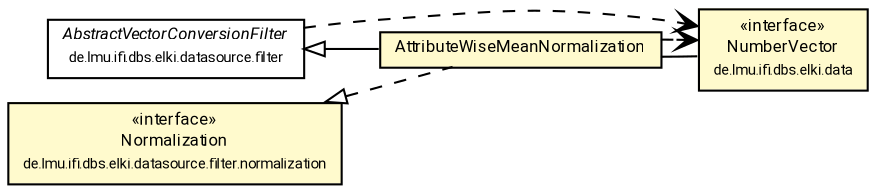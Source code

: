 #!/usr/local/bin/dot
#
# Class diagram 
# Generated by UMLGraph version R5_7_2-60-g0e99a6 (http://www.spinellis.gr/umlgraph/)
#

digraph G {
	graph [fontnames="svg"]
	edge [fontname="Roboto",fontsize=7,labelfontname="Roboto",labelfontsize=7,color="black"];
	node [fontname="Roboto",fontcolor="black",fontsize=8,shape=plaintext,margin=0,width=0,height=0];
	nodesep=0.15;
	ranksep=0.25;
	rankdir=LR;
	// de.lmu.ifi.dbs.elki.data.NumberVector
	c1720612 [label=<<table title="de.lmu.ifi.dbs.elki.data.NumberVector" border="0" cellborder="1" cellspacing="0" cellpadding="2" bgcolor="LemonChiffon" href="../../../../data/NumberVector.html" target="_parent">
		<tr><td><table border="0" cellspacing="0" cellpadding="1">
		<tr><td align="center" balign="center"> &#171;interface&#187; </td></tr>
		<tr><td align="center" balign="center"> <font face="Roboto">NumberVector</font> </td></tr>
		<tr><td align="center" balign="center"> <font face="Roboto" point-size="7.0">de.lmu.ifi.dbs.elki.data</font> </td></tr>
		</table></td></tr>
		</table>>, URL="../../../../data/NumberVector.html"];
	// de.lmu.ifi.dbs.elki.datasource.filter.AbstractVectorConversionFilter<I, O extends de.lmu.ifi.dbs.elki.data.NumberVector>
	c1722138 [label=<<table title="de.lmu.ifi.dbs.elki.datasource.filter.AbstractVectorConversionFilter" border="0" cellborder="1" cellspacing="0" cellpadding="2" href="../../AbstractVectorConversionFilter.html" target="_parent">
		<tr><td><table border="0" cellspacing="0" cellpadding="1">
		<tr><td align="center" balign="center"> <font face="Roboto"><i>AbstractVectorConversionFilter</i></font> </td></tr>
		<tr><td align="center" balign="center"> <font face="Roboto" point-size="7.0">de.lmu.ifi.dbs.elki.datasource.filter</font> </td></tr>
		</table></td></tr>
		</table>>, URL="../../AbstractVectorConversionFilter.html"];
	// de.lmu.ifi.dbs.elki.datasource.filter.normalization.columnwise.AttributeWiseMeanNormalization<V extends de.lmu.ifi.dbs.elki.data.NumberVector>
	c1722197 [label=<<table title="de.lmu.ifi.dbs.elki.datasource.filter.normalization.columnwise.AttributeWiseMeanNormalization" border="0" cellborder="1" cellspacing="0" cellpadding="2" bgcolor="lemonChiffon" href="AttributeWiseMeanNormalization.html" target="_parent">
		<tr><td><table border="0" cellspacing="0" cellpadding="1">
		<tr><td align="center" balign="center"> <font face="Roboto">AttributeWiseMeanNormalization</font> </td></tr>
		</table></td></tr>
		</table>>, URL="AttributeWiseMeanNormalization.html"];
	// de.lmu.ifi.dbs.elki.datasource.filter.normalization.Normalization<O>
	c1722198 [label=<<table title="de.lmu.ifi.dbs.elki.datasource.filter.normalization.Normalization" border="0" cellborder="1" cellspacing="0" cellpadding="2" bgcolor="LemonChiffon" href="../Normalization.html" target="_parent">
		<tr><td><table border="0" cellspacing="0" cellpadding="1">
		<tr><td align="center" balign="center"> &#171;interface&#187; </td></tr>
		<tr><td align="center" balign="center"> <font face="Roboto">Normalization</font> </td></tr>
		<tr><td align="center" balign="center"> <font face="Roboto" point-size="7.0">de.lmu.ifi.dbs.elki.datasource.filter.normalization</font> </td></tr>
		</table></td></tr>
		</table>>, URL="../Normalization.html"];
	// de.lmu.ifi.dbs.elki.datasource.filter.normalization.columnwise.AttributeWiseMeanNormalization<V extends de.lmu.ifi.dbs.elki.data.NumberVector> extends de.lmu.ifi.dbs.elki.datasource.filter.AbstractVectorConversionFilter<I, O extends de.lmu.ifi.dbs.elki.data.NumberVector>
	c1722138 -> c1722197 [arrowtail=empty,dir=back,weight=10];
	// de.lmu.ifi.dbs.elki.datasource.filter.normalization.columnwise.AttributeWiseMeanNormalization<V extends de.lmu.ifi.dbs.elki.data.NumberVector> implements de.lmu.ifi.dbs.elki.datasource.filter.normalization.Normalization<O>
	c1722198 -> c1722197 [arrowtail=empty,style=dashed,dir=back,weight=9];
	// de.lmu.ifi.dbs.elki.datasource.filter.normalization.columnwise.AttributeWiseMeanNormalization<V extends de.lmu.ifi.dbs.elki.data.NumberVector> assoc de.lmu.ifi.dbs.elki.data.NumberVector
	c1722197 -> c1720612 [arrowhead=none,weight=2];
	// de.lmu.ifi.dbs.elki.datasource.filter.AbstractVectorConversionFilter<I, O extends de.lmu.ifi.dbs.elki.data.NumberVector> depend de.lmu.ifi.dbs.elki.data.NumberVector
	c1722138 -> c1720612 [arrowhead=open,style=dashed,weight=0];
	// de.lmu.ifi.dbs.elki.datasource.filter.normalization.columnwise.AttributeWiseMeanNormalization<V extends de.lmu.ifi.dbs.elki.data.NumberVector> depend de.lmu.ifi.dbs.elki.data.NumberVector
	c1722197 -> c1720612 [arrowhead=open,style=dashed,weight=0];
}


